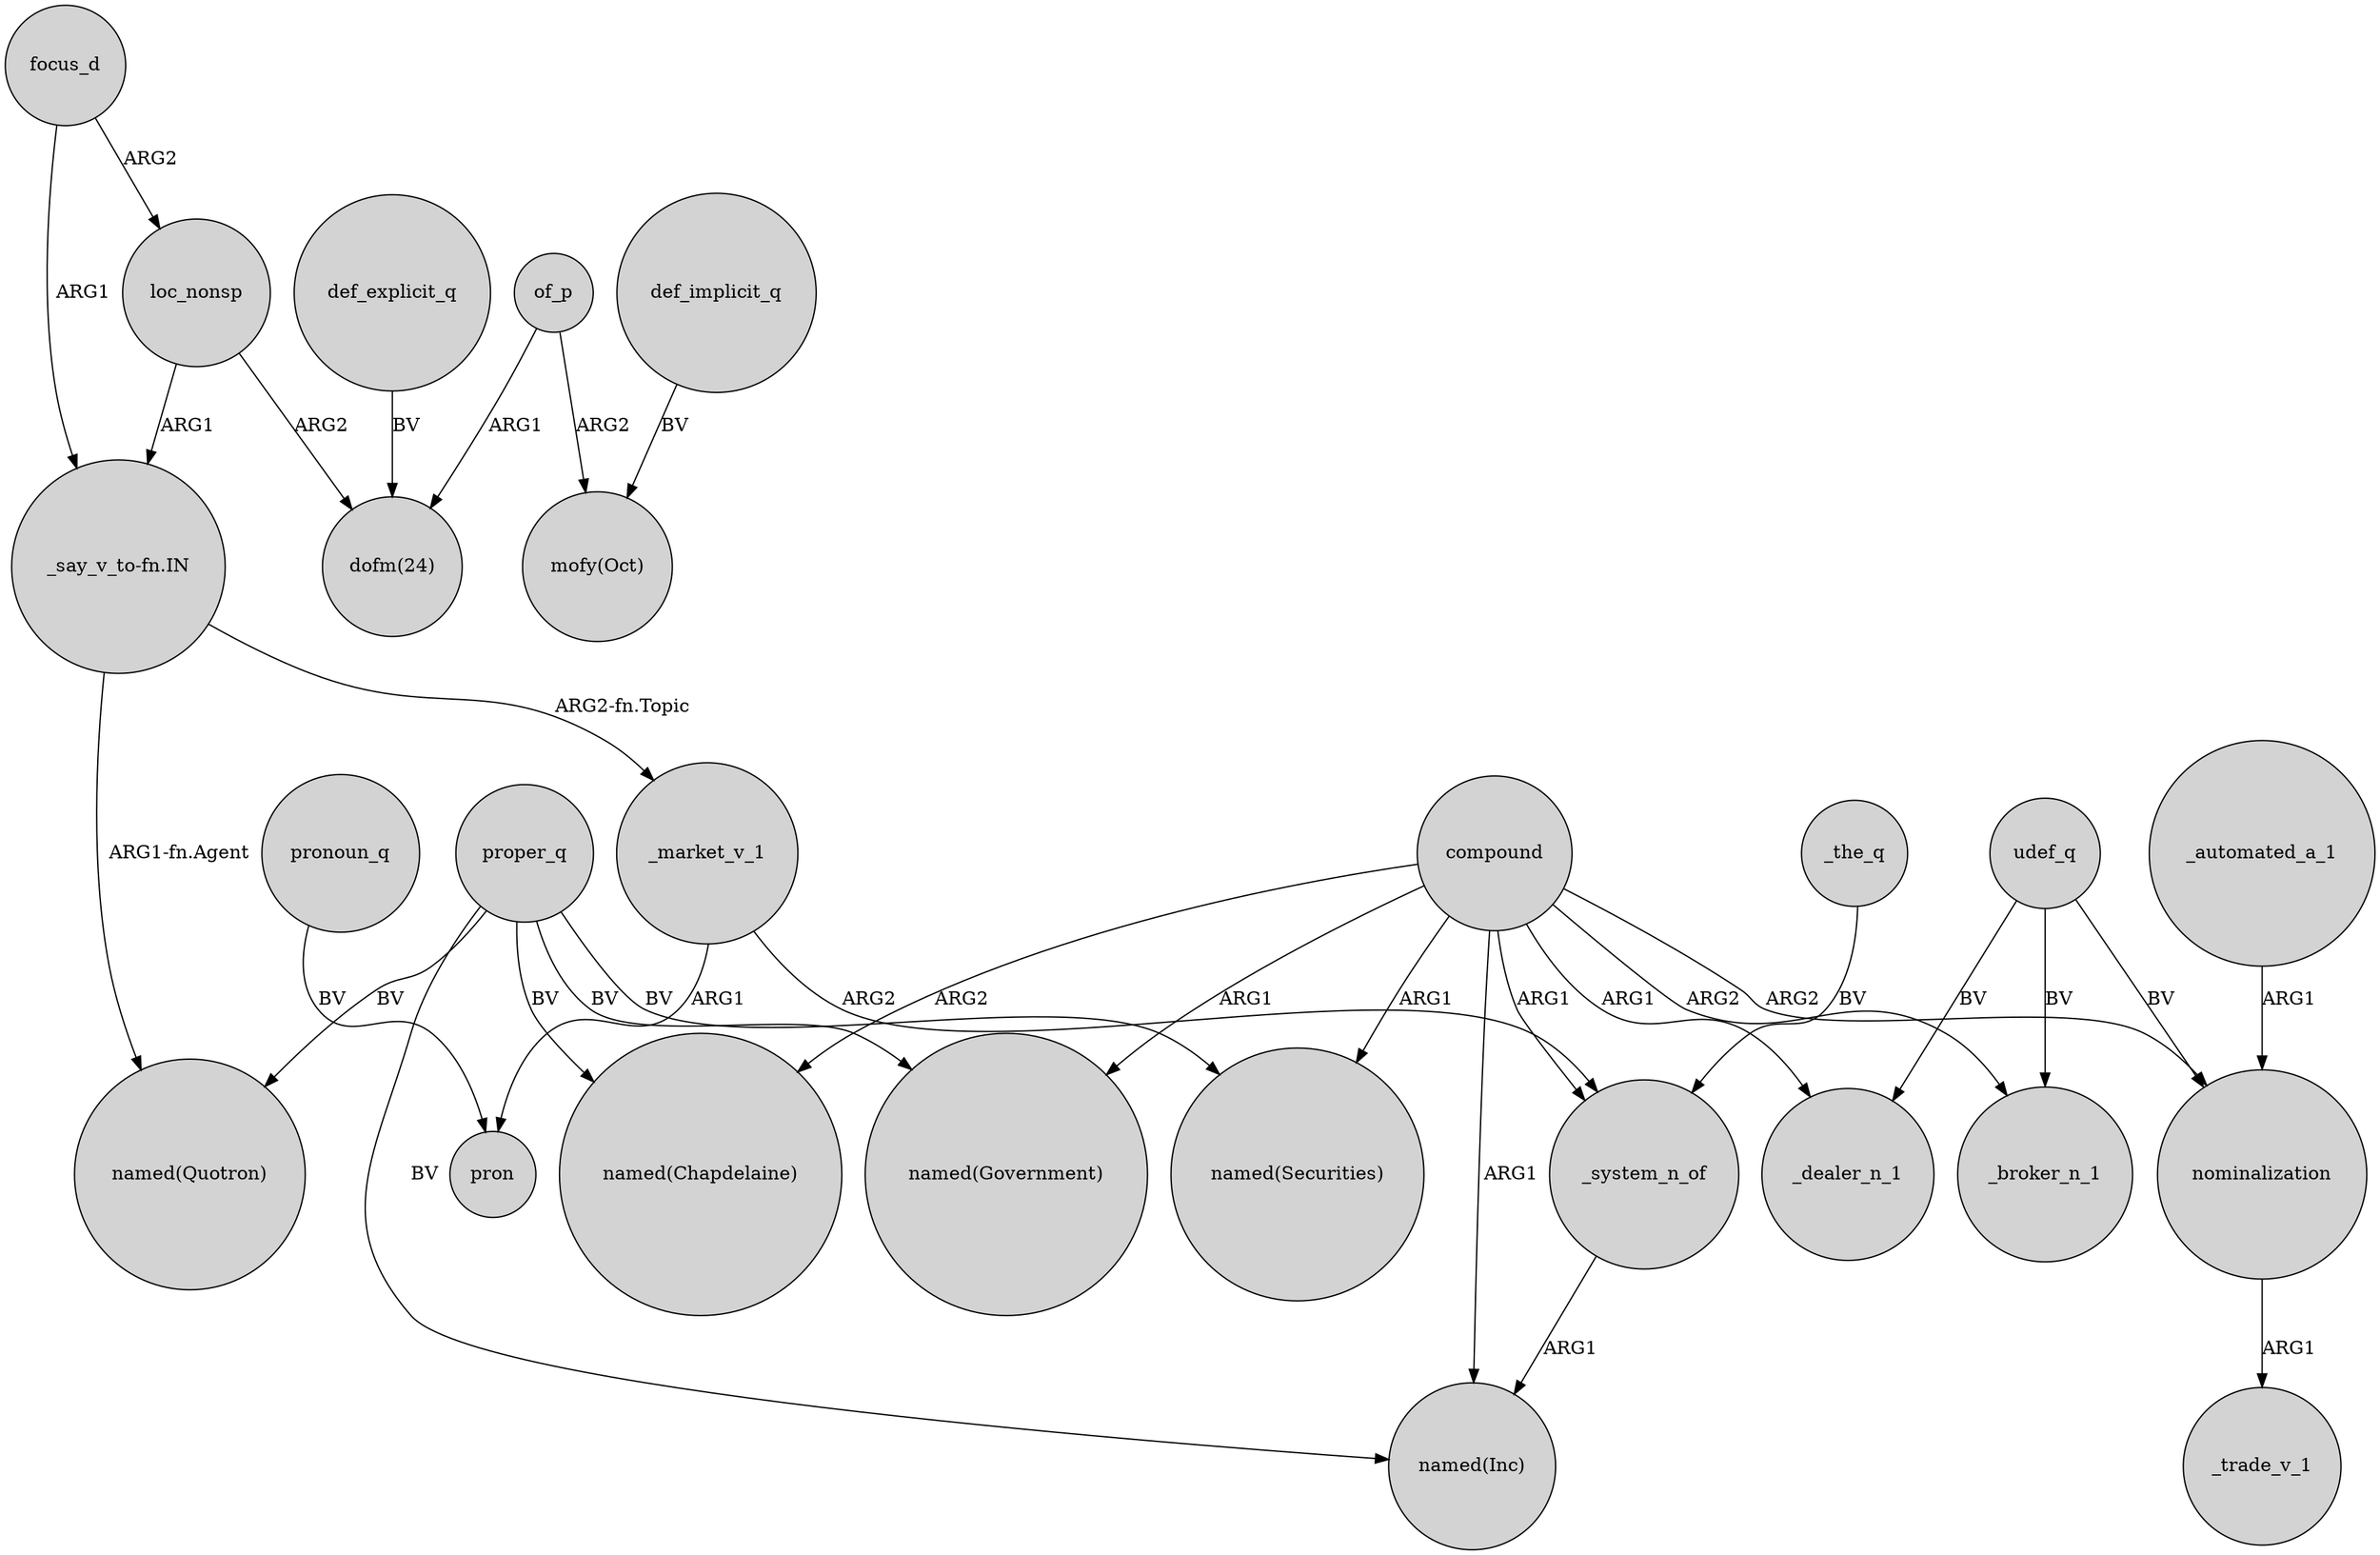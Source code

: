 digraph {
	node [shape=circle style=filled]
	_automated_a_1 -> nominalization [label=ARG1]
	focus_d -> loc_nonsp [label=ARG2]
	_market_v_1 -> pron [label=ARG1]
	def_implicit_q -> "mofy(Oct)" [label=BV]
	proper_q -> "named(Quotron)" [label=BV]
	proper_q -> "named(Government)" [label=BV]
	compound -> "named(Government)" [label=ARG1]
	compound -> _system_n_of [label=ARG1]
	of_p -> "mofy(Oct)" [label=ARG2]
	compound -> nominalization [label=ARG2]
	compound -> _dealer_n_1 [label=ARG1]
	proper_q -> "named(Chapdelaine)" [label=BV]
	nominalization -> _trade_v_1 [label=ARG1]
	def_explicit_q -> "dofm(24)" [label=BV]
	"_say_v_to-fn.IN" -> _market_v_1 [label="ARG2-fn.Topic"]
	"_say_v_to-fn.IN" -> "named(Quotron)" [label="ARG1-fn.Agent"]
	pronoun_q -> pron [label=BV]
	proper_q -> "named(Inc)" [label=BV]
	_market_v_1 -> _system_n_of [label=ARG2]
	loc_nonsp -> "dofm(24)" [label=ARG2]
	_system_n_of -> "named(Inc)" [label=ARG1]
	loc_nonsp -> "_say_v_to-fn.IN" [label=ARG1]
	compound -> "named(Inc)" [label=ARG1]
	proper_q -> "named(Securities)" [label=BV]
	udef_q -> nominalization [label=BV]
	of_p -> "dofm(24)" [label=ARG1]
	compound -> _broker_n_1 [label=ARG2]
	compound -> "named(Chapdelaine)" [label=ARG2]
	_the_q -> _system_n_of [label=BV]
	udef_q -> _dealer_n_1 [label=BV]
	udef_q -> _broker_n_1 [label=BV]
	compound -> "named(Securities)" [label=ARG1]
	focus_d -> "_say_v_to-fn.IN" [label=ARG1]
}
